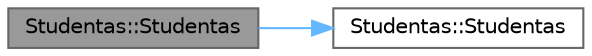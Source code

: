 digraph "Studentas::Studentas"
{
 // LATEX_PDF_SIZE
  bgcolor="transparent";
  edge [fontname=Helvetica,fontsize=10,labelfontname=Helvetica,labelfontsize=10];
  node [fontname=Helvetica,fontsize=10,shape=box,height=0.2,width=0.4];
  rankdir="LR";
  Node1 [id="Node000001",label="Studentas::Studentas",height=0.2,width=0.4,color="gray40", fillcolor="grey60", style="filled", fontcolor="black",tooltip=" "];
  Node1 -> Node2 [id="edge1_Node000001_Node000002",color="steelblue1",style="solid",tooltip=" "];
  Node2 [id="Node000002",label="Studentas::Studentas",height=0.2,width=0.4,color="grey40", fillcolor="white", style="filled",URL="$class_studentas.html#ab459e995e8c9b24cdc9aec5b09a66539",tooltip=" "];
}
